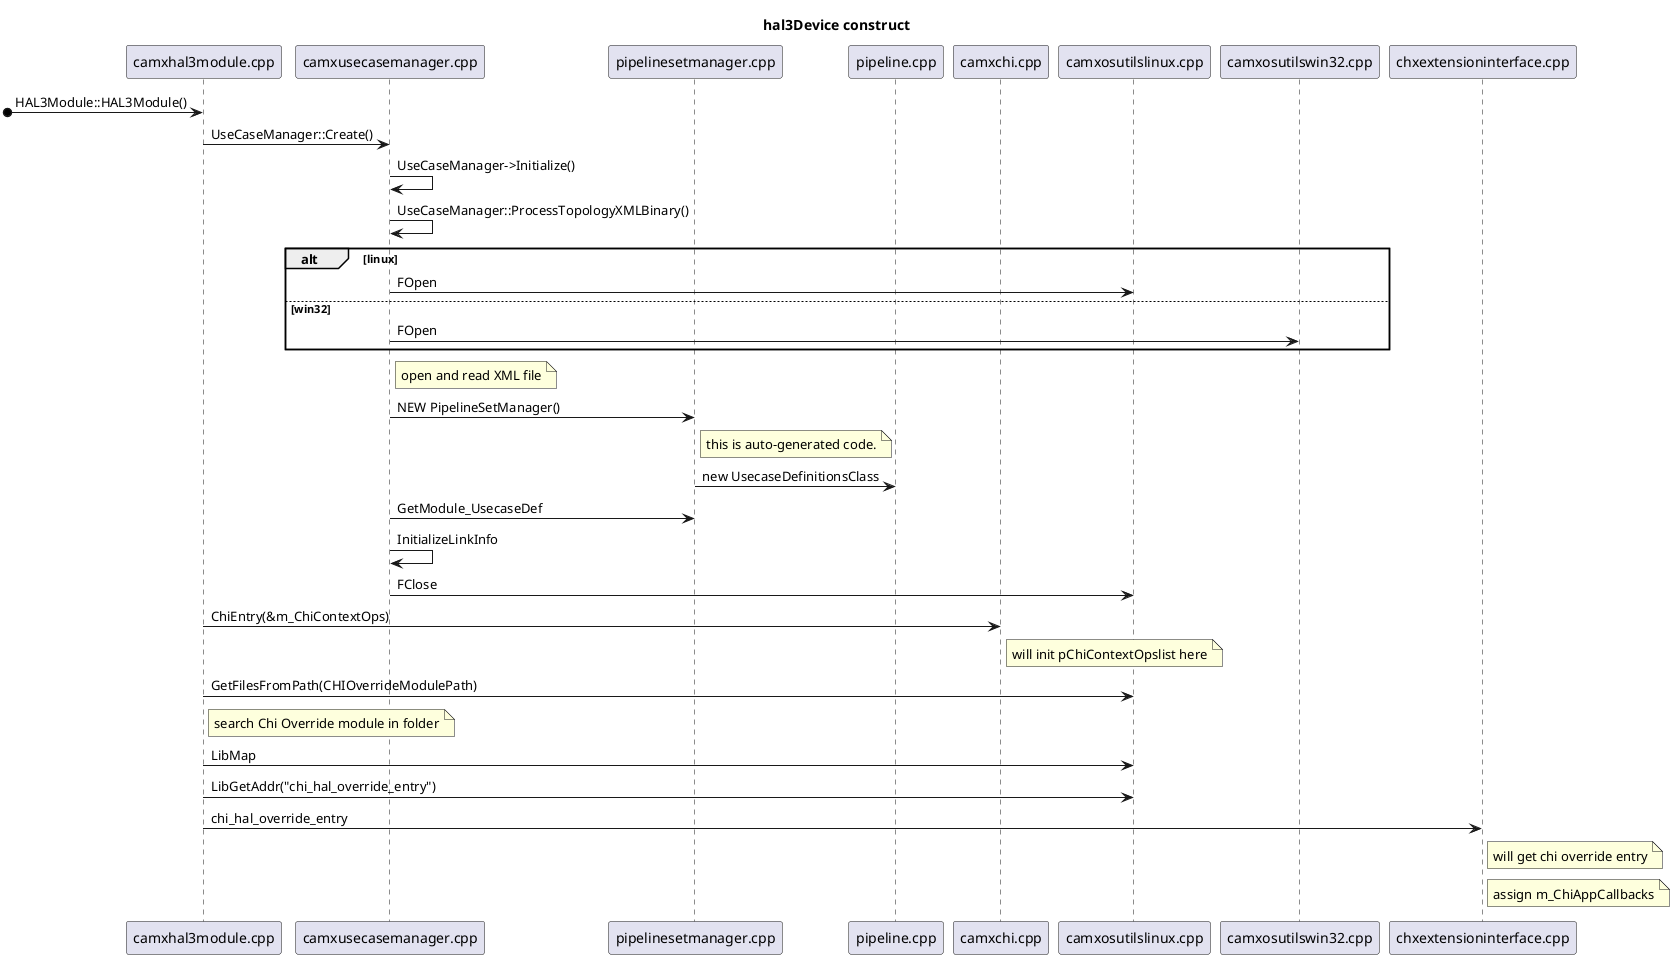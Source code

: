 @startuml
participant camxhal3module.cpp as camxModule
participant camxusecasemanager.cpp as camxUCM
participant pipelinesetmanager.cpp as pipeM
participant pipeline.cpp as pipe
participant camxchi.cpp as camxchi

title hal3Device construct
[o->camxModule: HAL3Module::HAL3Module()

camxModule->camxUCM: UseCaseManager::Create()
camxUCM->camxUCM: UseCaseManager->Initialize()
camxUCM->camxUCM: UseCaseManager::ProcessTopologyXMLBinary()
alt linux
camxUCM->camxosutilslinux.cpp:FOpen
else win32
camxUCM->camxosutilswin32.cpp:FOpen
end
note right of camxUCM: open and read XML file

camxUCM->pipeM: NEW PipelineSetManager()
note right of pipeM: this is auto-generated code.

pipeM->pipe: new UsecaseDefinitionsClass

camxUCM->pipeM: GetModule_UsecaseDef

camxUCM->camxUCM: InitializeLinkInfo

camxUCM->camxosutilslinux.cpp:FClose

camxModule->camxchi: ChiEntry(&m_ChiContextOps)

note right of camxchi:will init pChiContextOpslist here

camxModule->camxosutilslinux.cpp:GetFilesFromPath(CHIOverrideModulePath)
note right of camxModule:search Chi Override module in folder
camxModule->camxosutilslinux.cpp:LibMap
camxModule->camxosutilslinux.cpp:LibGetAddr("chi_hal_override_entry")
camxModule->chxextensioninterface.cpp: chi_hal_override_entry
note right of chxextensioninterface.cpp:will get chi override entry
note right of chxextensioninterface.cpp:assign m_ChiAppCallbacks


@end
